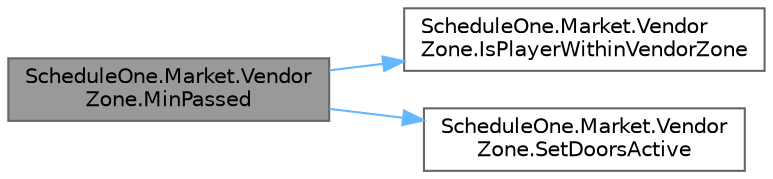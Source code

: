 digraph "ScheduleOne.Market.VendorZone.MinPassed"
{
 // LATEX_PDF_SIZE
  bgcolor="transparent";
  edge [fontname=Helvetica,fontsize=10,labelfontname=Helvetica,labelfontsize=10];
  node [fontname=Helvetica,fontsize=10,shape=box,height=0.2,width=0.4];
  rankdir="LR";
  Node1 [id="Node000001",label="ScheduleOne.Market.Vendor\lZone.MinPassed",height=0.2,width=0.4,color="gray40", fillcolor="grey60", style="filled", fontcolor="black",tooltip=" "];
  Node1 -> Node2 [id="edge1_Node000001_Node000002",color="steelblue1",style="solid",tooltip=" "];
  Node2 [id="Node000002",label="ScheduleOne.Market.Vendor\lZone.IsPlayerWithinVendorZone",height=0.2,width=0.4,color="grey40", fillcolor="white", style="filled",URL="$class_schedule_one_1_1_market_1_1_vendor_zone.html#a48ef6961834f196cd42f9075476d2250",tooltip=" "];
  Node1 -> Node3 [id="edge2_Node000001_Node000003",color="steelblue1",style="solid",tooltip=" "];
  Node3 [id="Node000003",label="ScheduleOne.Market.Vendor\lZone.SetDoorsActive",height=0.2,width=0.4,color="grey40", fillcolor="white", style="filled",URL="$class_schedule_one_1_1_market_1_1_vendor_zone.html#ad5a47cd98a06d84482c288133386dccc",tooltip=" "];
}
